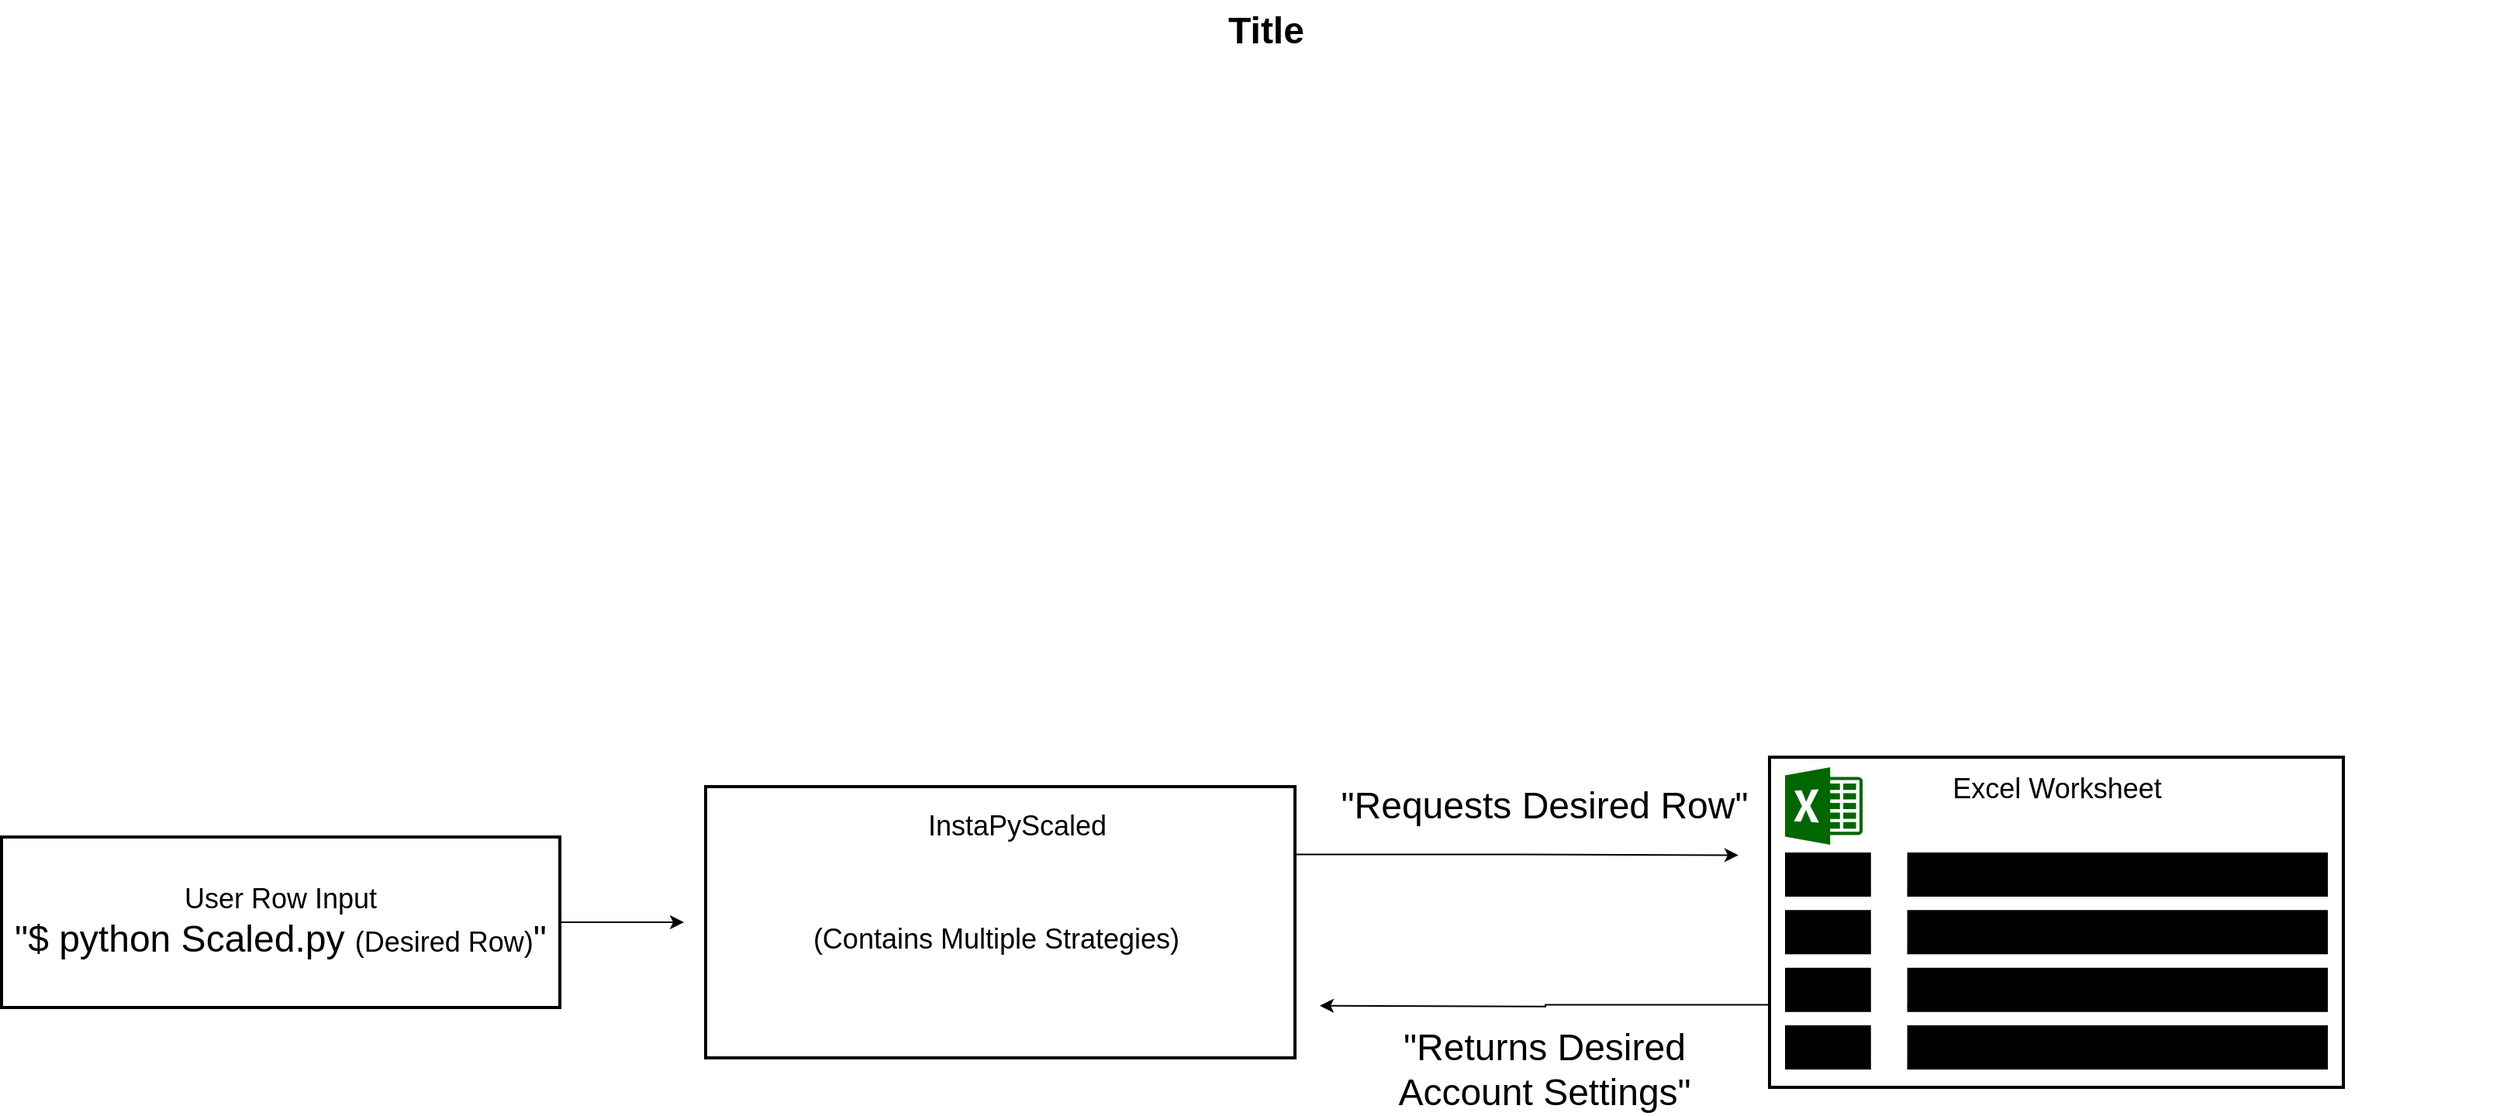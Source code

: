 <mxfile version="10.8.0" type="device"><diagram name="Page-1" id="74b105a0-9070-1c63-61bc-23e55f88626e"><mxGraphModel dx="1977" dy="1014" grid="1" gridSize="10" guides="1" tooltips="1" connect="1" arrows="1" fold="1" page="1" pageScale="1.5" pageWidth="1169" pageHeight="826" background="none" math="0" shadow="0"><root><mxCell id="0" style=";html=1;"/><mxCell id="1" style=";html=1;" parent="0"/><mxCell id="j58Ui0t2YkmOX83czaDy-15" style="edgeStyle=orthogonalEdgeStyle;rounded=0;orthogonalLoop=1;jettySize=auto;html=1;exitX=1;exitY=0.25;exitDx=0;exitDy=0;fillColor=#FFFFFF;" edge="1" parent="1" source="10b056a9c633e61c-4"><mxGeometry relative="1" as="geometry"><mxPoint x="1180.0" y="591.714" as="targetPoint"/></mxGeometry></mxCell><mxCell id="10b056a9c633e61c-4" value="&lt;font style=&quot;font-size: 18px&quot;&gt;&lt;br&gt;(Contains Multiple Strategies)&amp;nbsp;&lt;/font&gt;" style="text;html=1;strokeColor=#000000;fillColor=#FFFFFF;align=center;verticalAlign=middle;whiteSpace=wrap;rounded=0;dashed=0;fontFamily=Helvetica;fontSize=12;fontColor=#000000;strokeWidth=2;" parent="1" vertex="1"><mxGeometry x="514" y="547.5" width="380" height="175" as="geometry"/></mxCell><mxCell id="j58Ui0t2YkmOX83czaDy-14" style="edgeStyle=orthogonalEdgeStyle;rounded=0;orthogonalLoop=1;jettySize=auto;html=1;exitX=0;exitY=0.75;exitDx=0;exitDy=0;fillColor=#FFFFFF;" edge="1" parent="1" source="j58Ui0t2YkmOX83czaDy-3"><mxGeometry relative="1" as="geometry"><mxPoint x="910" y="688.857" as="targetPoint"/></mxGeometry></mxCell><mxCell id="j58Ui0t2YkmOX83czaDy-3" value="" style="text;html=1;strokeColor=#000000;fillColor=#FFFFFF;align=center;verticalAlign=middle;whiteSpace=wrap;rounded=0;dashed=0;fontFamily=Helvetica;fontSize=12;fontColor=#000000;strokeWidth=2;" vertex="1" parent="1"><mxGeometry x="1200" y="528.5" width="370" height="213" as="geometry"/></mxCell><mxCell id="10b056a9c633e61c-30" value="Title" style="text;strokeColor=none;fillColor=none;html=1;fontSize=24;fontStyle=1;verticalAlign=middle;align=center;" parent="1" vertex="1"><mxGeometry x="80" y="40" width="1590" height="40" as="geometry"/></mxCell><mxCell id="j58Ui0t2YkmOX83czaDy-2" style="edgeStyle=orthogonalEdgeStyle;rounded=0;orthogonalLoop=1;jettySize=auto;html=1;fillColor=#FFFFFF;" edge="1" parent="1" source="j58Ui0t2YkmOX83czaDy-1"><mxGeometry relative="1" as="geometry"><mxPoint x="500" y="635" as="targetPoint"/></mxGeometry></mxCell><mxCell id="j58Ui0t2YkmOX83czaDy-1" value="&lt;font&gt;&lt;span style=&quot;font-size: 18px&quot;&gt;User Row Input&lt;/span&gt;&lt;br&gt;&lt;font style=&quot;font-size: 24px&quot;&gt;&quot;$ python Scaled.py &lt;/font&gt;&lt;font style=&quot;font-size: 18px&quot;&gt;(Desired Row)&lt;/font&gt;&lt;font style=&quot;font-size: 24px&quot;&gt;&quot;&lt;/font&gt;&lt;br&gt;&lt;/font&gt;" style="text;html=1;strokeColor=#000000;fillColor=#FFFFFF;align=center;verticalAlign=middle;whiteSpace=wrap;rounded=0;dashed=0;fontFamily=Helvetica;fontSize=12;fontColor=#000000;strokeWidth=2;" vertex="1" parent="1"><mxGeometry x="60" y="580" width="360" height="110" as="geometry"/></mxCell><mxCell id="j58Ui0t2YkmOX83czaDy-5" value="&lt;font style=&quot;font-size: 18px&quot;&gt;Excel Worksheet&lt;br&gt;&lt;br&gt;&lt;/font&gt;" style="text;html=1;strokeColor=none;fillColor=#FFFFFF;align=center;verticalAlign=middle;whiteSpace=wrap;rounded=0;" vertex="1" parent="1"><mxGeometry x="1297.5" y="540" width="175" height="40" as="geometry"/></mxCell><mxCell id="j58Ui0t2YkmOX83czaDy-6" value="" style="shadow=0;dashed=0;strokeColor=none;html=1;labelPosition=center;verticalLabelPosition=bottom;verticalAlign=top;align=center;shape=mxgraph.mscae.other.excel;fillColor=#006600;" vertex="1" parent="1"><mxGeometry x="1210" y="535" width="50" height="50" as="geometry"/></mxCell><mxCell id="j58Ui0t2YkmOX83czaDy-7" value="" style="shape=image;html=1;verticalAlign=top;verticalLabelPosition=bottom;labelBackgroundColor=#ffffff;imageAspect=0;aspect=fixed;image=https://cdn3.iconfinder.com/data/icons/logos-and-brands-adobe/512/267_Python-128.png;fillColor=#FFFFFF;" vertex="1" parent="1"><mxGeometry x="536" y="563" width="34" height="34" as="geometry"/></mxCell><mxCell id="j58Ui0t2YkmOX83czaDy-8" value="" style="outlineConnect=0;dashed=0;verticalLabelPosition=bottom;verticalAlign=top;align=center;html=1;shape=mxgraph.aws3.table;fillColor=#000000;gradientColor=none;" vertex="1" parent="1"><mxGeometry x="1210" y="590" width="350" height="140" as="geometry"/></mxCell><mxCell id="j58Ui0t2YkmOX83czaDy-10" value="&lt;font style=&quot;font-size: 24px&quot;&gt;&quot;Returns Desired Account Settings&quot;&lt;/font&gt;" style="text;html=1;strokeColor=none;fillColor=none;align=center;verticalAlign=middle;whiteSpace=wrap;rounded=0;" vertex="1" parent="1"><mxGeometry x="940" y="720" width="230" height="20" as="geometry"/></mxCell><mxCell id="j58Ui0t2YkmOX83czaDy-11" value="&lt;font style=&quot;font-size: 24px&quot;&gt;&quot;Requests Desired Row&quot;&lt;/font&gt;" style="text;html=1;strokeColor=none;fillColor=none;align=center;verticalAlign=middle;whiteSpace=wrap;rounded=0;" vertex="1" parent="1"><mxGeometry x="910" y="550" width="290" height="20" as="geometry"/></mxCell><mxCell id="j58Ui0t2YkmOX83czaDy-13" value="&lt;font style=&quot;font-size: 18px&quot;&gt;InstaPyScaled&lt;/font&gt;" style="text;html=1;strokeColor=none;fillColor=none;align=center;verticalAlign=middle;whiteSpace=wrap;rounded=0;" vertex="1" parent="1"><mxGeometry x="640" y="563" width="150" height="20" as="geometry"/></mxCell></root></mxGraphModel></diagram></mxfile>